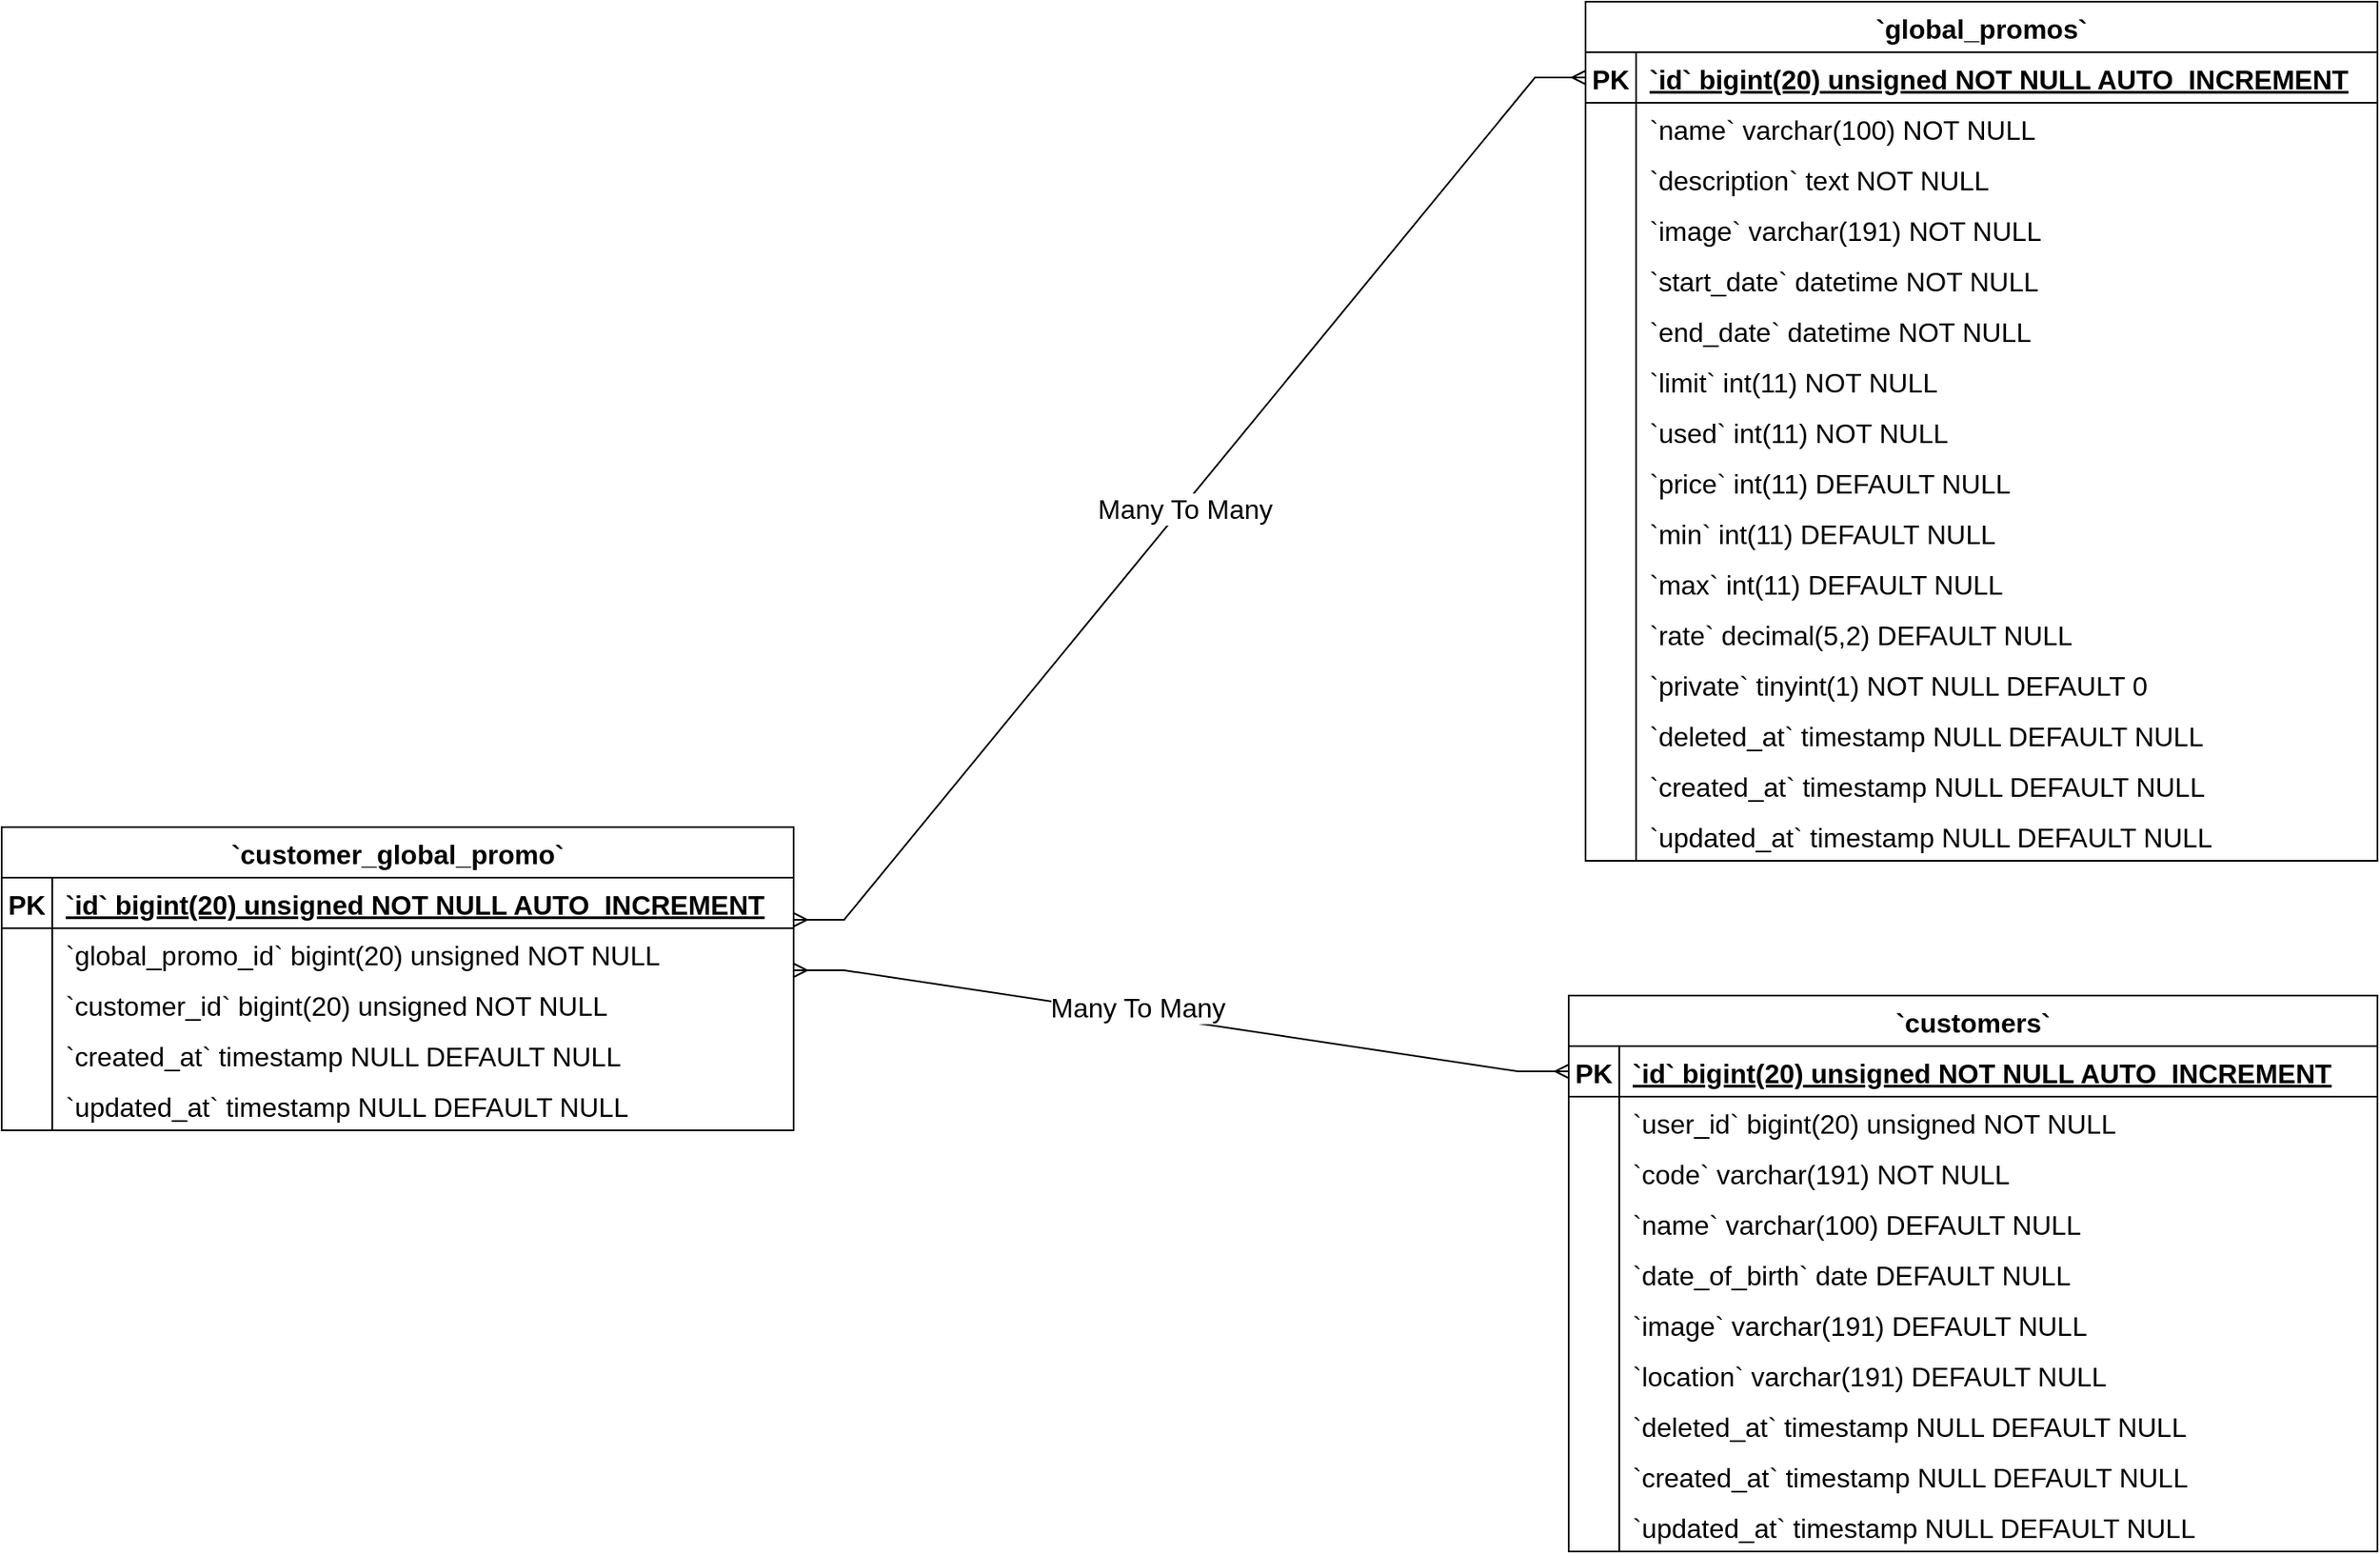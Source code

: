 <mxfile version="24.2.8" type="github">
  <diagram name="Page-1" id="vgvbuqR0HXpFJNE2y8I2">
    <mxGraphModel dx="2438" dy="1924" grid="1" gridSize="10" guides="1" tooltips="1" connect="1" arrows="1" fold="1" page="1" pageScale="1" pageWidth="850" pageHeight="1100" math="0" shadow="0">
      <root>
        <mxCell id="0" />
        <mxCell id="1" parent="0" />
        <mxCell id="kryCxpMamjIrY3Zk3ilS-1" value="`global_promos`" style="shape=table;startSize=30;container=1;collapsible=1;childLayout=tableLayout;fixedRows=1;rowLines=0;fontStyle=1;align=center;resizeLast=1;fontSize=16;" parent="1" vertex="1">
          <mxGeometry x="620" y="-10" width="470" height="510" as="geometry" />
        </mxCell>
        <mxCell id="kryCxpMamjIrY3Zk3ilS-2" value="" style="shape=tableRow;horizontal=0;startSize=0;swimlaneHead=0;swimlaneBody=0;fillColor=none;collapsible=0;dropTarget=0;points=[[0,0.5],[1,0.5]];portConstraint=eastwest;strokeColor=inherit;top=0;left=0;right=0;bottom=1;fontSize=16;" parent="kryCxpMamjIrY3Zk3ilS-1" vertex="1">
          <mxGeometry y="30" width="470" height="30" as="geometry" />
        </mxCell>
        <mxCell id="kryCxpMamjIrY3Zk3ilS-3" value="PK" style="shape=partialRectangle;overflow=hidden;connectable=0;fillColor=none;strokeColor=inherit;top=0;left=0;bottom=0;right=0;fontStyle=1;fontSize=16;" parent="kryCxpMamjIrY3Zk3ilS-2" vertex="1">
          <mxGeometry width="30" height="30" as="geometry">
            <mxRectangle width="30" height="30" as="alternateBounds" />
          </mxGeometry>
        </mxCell>
        <mxCell id="kryCxpMamjIrY3Zk3ilS-4" value="`id` bigint(20) unsigned NOT NULL AUTO_INCREMENT" style="shape=partialRectangle;overflow=hidden;connectable=0;fillColor=none;align=left;strokeColor=inherit;top=0;left=0;bottom=0;right=0;spacingLeft=6;fontStyle=5;fontSize=16;" parent="kryCxpMamjIrY3Zk3ilS-2" vertex="1">
          <mxGeometry x="30" width="440" height="30" as="geometry">
            <mxRectangle width="440" height="30" as="alternateBounds" />
          </mxGeometry>
        </mxCell>
        <mxCell id="kryCxpMamjIrY3Zk3ilS-5" value="" style="shape=tableRow;horizontal=0;startSize=0;swimlaneHead=0;swimlaneBody=0;fillColor=none;collapsible=0;dropTarget=0;points=[[0,0.5],[1,0.5]];portConstraint=eastwest;strokeColor=inherit;top=0;left=0;right=0;bottom=0;fontSize=16;" parent="kryCxpMamjIrY3Zk3ilS-1" vertex="1">
          <mxGeometry y="60" width="470" height="30" as="geometry" />
        </mxCell>
        <mxCell id="kryCxpMamjIrY3Zk3ilS-6" value="" style="shape=partialRectangle;overflow=hidden;connectable=0;fillColor=none;strokeColor=inherit;top=0;left=0;bottom=0;right=0;fontSize=16;" parent="kryCxpMamjIrY3Zk3ilS-5" vertex="1">
          <mxGeometry width="30" height="30" as="geometry">
            <mxRectangle width="30" height="30" as="alternateBounds" />
          </mxGeometry>
        </mxCell>
        <mxCell id="kryCxpMamjIrY3Zk3ilS-7" value="`name` varchar(100) NOT NULL" style="shape=partialRectangle;overflow=hidden;connectable=0;fillColor=none;align=left;strokeColor=inherit;top=0;left=0;bottom=0;right=0;spacingLeft=6;fontSize=16;" parent="kryCxpMamjIrY3Zk3ilS-5" vertex="1">
          <mxGeometry x="30" width="440" height="30" as="geometry">
            <mxRectangle width="440" height="30" as="alternateBounds" />
          </mxGeometry>
        </mxCell>
        <mxCell id="kryCxpMamjIrY3Zk3ilS-8" value="" style="shape=tableRow;horizontal=0;startSize=0;swimlaneHead=0;swimlaneBody=0;fillColor=none;collapsible=0;dropTarget=0;points=[[0,0.5],[1,0.5]];portConstraint=eastwest;strokeColor=inherit;top=0;left=0;right=0;bottom=0;fontSize=16;" parent="kryCxpMamjIrY3Zk3ilS-1" vertex="1">
          <mxGeometry y="90" width="470" height="30" as="geometry" />
        </mxCell>
        <mxCell id="kryCxpMamjIrY3Zk3ilS-9" value="" style="shape=partialRectangle;overflow=hidden;connectable=0;fillColor=none;strokeColor=inherit;top=0;left=0;bottom=0;right=0;fontSize=16;" parent="kryCxpMamjIrY3Zk3ilS-8" vertex="1">
          <mxGeometry width="30" height="30" as="geometry">
            <mxRectangle width="30" height="30" as="alternateBounds" />
          </mxGeometry>
        </mxCell>
        <mxCell id="kryCxpMamjIrY3Zk3ilS-10" value="`description` text NOT NULL" style="shape=partialRectangle;overflow=hidden;connectable=0;fillColor=none;align=left;strokeColor=inherit;top=0;left=0;bottom=0;right=0;spacingLeft=6;fontSize=16;" parent="kryCxpMamjIrY3Zk3ilS-8" vertex="1">
          <mxGeometry x="30" width="440" height="30" as="geometry">
            <mxRectangle width="440" height="30" as="alternateBounds" />
          </mxGeometry>
        </mxCell>
        <mxCell id="kryCxpMamjIrY3Zk3ilS-11" value="" style="shape=tableRow;horizontal=0;startSize=0;swimlaneHead=0;swimlaneBody=0;fillColor=none;collapsible=0;dropTarget=0;points=[[0,0.5],[1,0.5]];portConstraint=eastwest;strokeColor=inherit;top=0;left=0;right=0;bottom=0;fontSize=16;" parent="kryCxpMamjIrY3Zk3ilS-1" vertex="1">
          <mxGeometry y="120" width="470" height="30" as="geometry" />
        </mxCell>
        <mxCell id="kryCxpMamjIrY3Zk3ilS-12" value="" style="shape=partialRectangle;overflow=hidden;connectable=0;fillColor=none;strokeColor=inherit;top=0;left=0;bottom=0;right=0;fontSize=16;" parent="kryCxpMamjIrY3Zk3ilS-11" vertex="1">
          <mxGeometry width="30" height="30" as="geometry">
            <mxRectangle width="30" height="30" as="alternateBounds" />
          </mxGeometry>
        </mxCell>
        <mxCell id="kryCxpMamjIrY3Zk3ilS-13" value="`image` varchar(191) NOT NULL" style="shape=partialRectangle;overflow=hidden;connectable=0;fillColor=none;align=left;strokeColor=inherit;top=0;left=0;bottom=0;right=0;spacingLeft=6;fontSize=16;" parent="kryCxpMamjIrY3Zk3ilS-11" vertex="1">
          <mxGeometry x="30" width="440" height="30" as="geometry">
            <mxRectangle width="440" height="30" as="alternateBounds" />
          </mxGeometry>
        </mxCell>
        <mxCell id="kryCxpMamjIrY3Zk3ilS-14" value="" style="shape=tableRow;horizontal=0;startSize=0;swimlaneHead=0;swimlaneBody=0;fillColor=none;collapsible=0;dropTarget=0;points=[[0,0.5],[1,0.5]];portConstraint=eastwest;strokeColor=inherit;top=0;left=0;right=0;bottom=0;fontSize=16;" parent="kryCxpMamjIrY3Zk3ilS-1" vertex="1">
          <mxGeometry y="150" width="470" height="30" as="geometry" />
        </mxCell>
        <mxCell id="kryCxpMamjIrY3Zk3ilS-15" value="" style="shape=partialRectangle;overflow=hidden;connectable=0;fillColor=none;strokeColor=inherit;top=0;left=0;bottom=0;right=0;fontSize=16;" parent="kryCxpMamjIrY3Zk3ilS-14" vertex="1">
          <mxGeometry width="30" height="30" as="geometry">
            <mxRectangle width="30" height="30" as="alternateBounds" />
          </mxGeometry>
        </mxCell>
        <mxCell id="kryCxpMamjIrY3Zk3ilS-16" value="`start_date` datetime NOT NULL" style="shape=partialRectangle;overflow=hidden;connectable=0;fillColor=none;align=left;strokeColor=inherit;top=0;left=0;bottom=0;right=0;spacingLeft=6;fontSize=16;" parent="kryCxpMamjIrY3Zk3ilS-14" vertex="1">
          <mxGeometry x="30" width="440" height="30" as="geometry">
            <mxRectangle width="440" height="30" as="alternateBounds" />
          </mxGeometry>
        </mxCell>
        <mxCell id="kryCxpMamjIrY3Zk3ilS-17" value="" style="shape=tableRow;horizontal=0;startSize=0;swimlaneHead=0;swimlaneBody=0;fillColor=none;collapsible=0;dropTarget=0;points=[[0,0.5],[1,0.5]];portConstraint=eastwest;strokeColor=inherit;top=0;left=0;right=0;bottom=0;fontSize=16;" parent="kryCxpMamjIrY3Zk3ilS-1" vertex="1">
          <mxGeometry y="180" width="470" height="30" as="geometry" />
        </mxCell>
        <mxCell id="kryCxpMamjIrY3Zk3ilS-18" value="" style="shape=partialRectangle;overflow=hidden;connectable=0;fillColor=none;strokeColor=inherit;top=0;left=0;bottom=0;right=0;fontSize=16;" parent="kryCxpMamjIrY3Zk3ilS-17" vertex="1">
          <mxGeometry width="30" height="30" as="geometry">
            <mxRectangle width="30" height="30" as="alternateBounds" />
          </mxGeometry>
        </mxCell>
        <mxCell id="kryCxpMamjIrY3Zk3ilS-19" value="`end_date` datetime NOT NULL" style="shape=partialRectangle;overflow=hidden;connectable=0;fillColor=none;align=left;strokeColor=inherit;top=0;left=0;bottom=0;right=0;spacingLeft=6;fontSize=16;" parent="kryCxpMamjIrY3Zk3ilS-17" vertex="1">
          <mxGeometry x="30" width="440" height="30" as="geometry">
            <mxRectangle width="440" height="30" as="alternateBounds" />
          </mxGeometry>
        </mxCell>
        <mxCell id="kryCxpMamjIrY3Zk3ilS-20" value="" style="shape=tableRow;horizontal=0;startSize=0;swimlaneHead=0;swimlaneBody=0;fillColor=none;collapsible=0;dropTarget=0;points=[[0,0.5],[1,0.5]];portConstraint=eastwest;strokeColor=inherit;top=0;left=0;right=0;bottom=0;fontSize=16;" parent="kryCxpMamjIrY3Zk3ilS-1" vertex="1">
          <mxGeometry y="210" width="470" height="30" as="geometry" />
        </mxCell>
        <mxCell id="kryCxpMamjIrY3Zk3ilS-21" value="" style="shape=partialRectangle;overflow=hidden;connectable=0;fillColor=none;strokeColor=inherit;top=0;left=0;bottom=0;right=0;fontSize=16;" parent="kryCxpMamjIrY3Zk3ilS-20" vertex="1">
          <mxGeometry width="30" height="30" as="geometry">
            <mxRectangle width="30" height="30" as="alternateBounds" />
          </mxGeometry>
        </mxCell>
        <mxCell id="kryCxpMamjIrY3Zk3ilS-22" value="`limit` int(11) NOT NULL" style="shape=partialRectangle;overflow=hidden;connectable=0;fillColor=none;align=left;strokeColor=inherit;top=0;left=0;bottom=0;right=0;spacingLeft=6;fontSize=16;" parent="kryCxpMamjIrY3Zk3ilS-20" vertex="1">
          <mxGeometry x="30" width="440" height="30" as="geometry">
            <mxRectangle width="440" height="30" as="alternateBounds" />
          </mxGeometry>
        </mxCell>
        <mxCell id="kryCxpMamjIrY3Zk3ilS-23" value="" style="shape=tableRow;horizontal=0;startSize=0;swimlaneHead=0;swimlaneBody=0;fillColor=none;collapsible=0;dropTarget=0;points=[[0,0.5],[1,0.5]];portConstraint=eastwest;strokeColor=inherit;top=0;left=0;right=0;bottom=0;fontSize=16;" parent="kryCxpMamjIrY3Zk3ilS-1" vertex="1">
          <mxGeometry y="240" width="470" height="30" as="geometry" />
        </mxCell>
        <mxCell id="kryCxpMamjIrY3Zk3ilS-24" value="" style="shape=partialRectangle;overflow=hidden;connectable=0;fillColor=none;strokeColor=inherit;top=0;left=0;bottom=0;right=0;fontSize=16;" parent="kryCxpMamjIrY3Zk3ilS-23" vertex="1">
          <mxGeometry width="30" height="30" as="geometry">
            <mxRectangle width="30" height="30" as="alternateBounds" />
          </mxGeometry>
        </mxCell>
        <mxCell id="kryCxpMamjIrY3Zk3ilS-25" value="`used` int(11) NOT NULL" style="shape=partialRectangle;overflow=hidden;connectable=0;fillColor=none;align=left;strokeColor=inherit;top=0;left=0;bottom=0;right=0;spacingLeft=6;fontSize=16;" parent="kryCxpMamjIrY3Zk3ilS-23" vertex="1">
          <mxGeometry x="30" width="440" height="30" as="geometry">
            <mxRectangle width="440" height="30" as="alternateBounds" />
          </mxGeometry>
        </mxCell>
        <mxCell id="kryCxpMamjIrY3Zk3ilS-26" value="" style="shape=tableRow;horizontal=0;startSize=0;swimlaneHead=0;swimlaneBody=0;fillColor=none;collapsible=0;dropTarget=0;points=[[0,0.5],[1,0.5]];portConstraint=eastwest;strokeColor=inherit;top=0;left=0;right=0;bottom=0;fontSize=16;" parent="kryCxpMamjIrY3Zk3ilS-1" vertex="1">
          <mxGeometry y="270" width="470" height="30" as="geometry" />
        </mxCell>
        <mxCell id="kryCxpMamjIrY3Zk3ilS-27" value="" style="shape=partialRectangle;overflow=hidden;connectable=0;fillColor=none;strokeColor=inherit;top=0;left=0;bottom=0;right=0;fontSize=16;" parent="kryCxpMamjIrY3Zk3ilS-26" vertex="1">
          <mxGeometry width="30" height="30" as="geometry">
            <mxRectangle width="30" height="30" as="alternateBounds" />
          </mxGeometry>
        </mxCell>
        <mxCell id="kryCxpMamjIrY3Zk3ilS-28" value="`price` int(11) DEFAULT NULL" style="shape=partialRectangle;overflow=hidden;connectable=0;fillColor=none;align=left;strokeColor=inherit;top=0;left=0;bottom=0;right=0;spacingLeft=6;fontSize=16;" parent="kryCxpMamjIrY3Zk3ilS-26" vertex="1">
          <mxGeometry x="30" width="440" height="30" as="geometry">
            <mxRectangle width="440" height="30" as="alternateBounds" />
          </mxGeometry>
        </mxCell>
        <mxCell id="kryCxpMamjIrY3Zk3ilS-29" value="" style="shape=tableRow;horizontal=0;startSize=0;swimlaneHead=0;swimlaneBody=0;fillColor=none;collapsible=0;dropTarget=0;points=[[0,0.5],[1,0.5]];portConstraint=eastwest;strokeColor=inherit;top=0;left=0;right=0;bottom=0;fontSize=16;" parent="kryCxpMamjIrY3Zk3ilS-1" vertex="1">
          <mxGeometry y="300" width="470" height="30" as="geometry" />
        </mxCell>
        <mxCell id="kryCxpMamjIrY3Zk3ilS-30" value="" style="shape=partialRectangle;overflow=hidden;connectable=0;fillColor=none;strokeColor=inherit;top=0;left=0;bottom=0;right=0;fontSize=16;" parent="kryCxpMamjIrY3Zk3ilS-29" vertex="1">
          <mxGeometry width="30" height="30" as="geometry">
            <mxRectangle width="30" height="30" as="alternateBounds" />
          </mxGeometry>
        </mxCell>
        <mxCell id="kryCxpMamjIrY3Zk3ilS-31" value="`min` int(11) DEFAULT NULL" style="shape=partialRectangle;overflow=hidden;connectable=0;fillColor=none;align=left;strokeColor=inherit;top=0;left=0;bottom=0;right=0;spacingLeft=6;fontSize=16;" parent="kryCxpMamjIrY3Zk3ilS-29" vertex="1">
          <mxGeometry x="30" width="440" height="30" as="geometry">
            <mxRectangle width="440" height="30" as="alternateBounds" />
          </mxGeometry>
        </mxCell>
        <mxCell id="kryCxpMamjIrY3Zk3ilS-32" value="" style="shape=tableRow;horizontal=0;startSize=0;swimlaneHead=0;swimlaneBody=0;fillColor=none;collapsible=0;dropTarget=0;points=[[0,0.5],[1,0.5]];portConstraint=eastwest;strokeColor=inherit;top=0;left=0;right=0;bottom=0;fontSize=16;" parent="kryCxpMamjIrY3Zk3ilS-1" vertex="1">
          <mxGeometry y="330" width="470" height="30" as="geometry" />
        </mxCell>
        <mxCell id="kryCxpMamjIrY3Zk3ilS-33" value="" style="shape=partialRectangle;overflow=hidden;connectable=0;fillColor=none;strokeColor=inherit;top=0;left=0;bottom=0;right=0;fontSize=16;" parent="kryCxpMamjIrY3Zk3ilS-32" vertex="1">
          <mxGeometry width="30" height="30" as="geometry">
            <mxRectangle width="30" height="30" as="alternateBounds" />
          </mxGeometry>
        </mxCell>
        <mxCell id="kryCxpMamjIrY3Zk3ilS-34" value="`max` int(11) DEFAULT NULL" style="shape=partialRectangle;overflow=hidden;connectable=0;fillColor=none;align=left;strokeColor=inherit;top=0;left=0;bottom=0;right=0;spacingLeft=6;fontSize=16;" parent="kryCxpMamjIrY3Zk3ilS-32" vertex="1">
          <mxGeometry x="30" width="440" height="30" as="geometry">
            <mxRectangle width="440" height="30" as="alternateBounds" />
          </mxGeometry>
        </mxCell>
        <mxCell id="kryCxpMamjIrY3Zk3ilS-35" value="" style="shape=tableRow;horizontal=0;startSize=0;swimlaneHead=0;swimlaneBody=0;fillColor=none;collapsible=0;dropTarget=0;points=[[0,0.5],[1,0.5]];portConstraint=eastwest;strokeColor=inherit;top=0;left=0;right=0;bottom=0;fontSize=16;" parent="kryCxpMamjIrY3Zk3ilS-1" vertex="1">
          <mxGeometry y="360" width="470" height="30" as="geometry" />
        </mxCell>
        <mxCell id="kryCxpMamjIrY3Zk3ilS-36" value="" style="shape=partialRectangle;overflow=hidden;connectable=0;fillColor=none;strokeColor=inherit;top=0;left=0;bottom=0;right=0;fontSize=16;" parent="kryCxpMamjIrY3Zk3ilS-35" vertex="1">
          <mxGeometry width="30" height="30" as="geometry">
            <mxRectangle width="30" height="30" as="alternateBounds" />
          </mxGeometry>
        </mxCell>
        <mxCell id="kryCxpMamjIrY3Zk3ilS-37" value="`rate` decimal(5,2) DEFAULT NULL" style="shape=partialRectangle;overflow=hidden;connectable=0;fillColor=none;align=left;strokeColor=inherit;top=0;left=0;bottom=0;right=0;spacingLeft=6;fontSize=16;" parent="kryCxpMamjIrY3Zk3ilS-35" vertex="1">
          <mxGeometry x="30" width="440" height="30" as="geometry">
            <mxRectangle width="440" height="30" as="alternateBounds" />
          </mxGeometry>
        </mxCell>
        <mxCell id="kryCxpMamjIrY3Zk3ilS-38" value="" style="shape=tableRow;horizontal=0;startSize=0;swimlaneHead=0;swimlaneBody=0;fillColor=none;collapsible=0;dropTarget=0;points=[[0,0.5],[1,0.5]];portConstraint=eastwest;strokeColor=inherit;top=0;left=0;right=0;bottom=0;fontSize=16;" parent="kryCxpMamjIrY3Zk3ilS-1" vertex="1">
          <mxGeometry y="390" width="470" height="30" as="geometry" />
        </mxCell>
        <mxCell id="kryCxpMamjIrY3Zk3ilS-39" value="" style="shape=partialRectangle;overflow=hidden;connectable=0;fillColor=none;strokeColor=inherit;top=0;left=0;bottom=0;right=0;fontSize=16;" parent="kryCxpMamjIrY3Zk3ilS-38" vertex="1">
          <mxGeometry width="30" height="30" as="geometry">
            <mxRectangle width="30" height="30" as="alternateBounds" />
          </mxGeometry>
        </mxCell>
        <mxCell id="kryCxpMamjIrY3Zk3ilS-40" value="`private` tinyint(1) NOT NULL DEFAULT 0" style="shape=partialRectangle;overflow=hidden;connectable=0;fillColor=none;align=left;strokeColor=inherit;top=0;left=0;bottom=0;right=0;spacingLeft=6;fontSize=16;" parent="kryCxpMamjIrY3Zk3ilS-38" vertex="1">
          <mxGeometry x="30" width="440" height="30" as="geometry">
            <mxRectangle width="440" height="30" as="alternateBounds" />
          </mxGeometry>
        </mxCell>
        <mxCell id="kryCxpMamjIrY3Zk3ilS-41" value="" style="shape=tableRow;horizontal=0;startSize=0;swimlaneHead=0;swimlaneBody=0;fillColor=none;collapsible=0;dropTarget=0;points=[[0,0.5],[1,0.5]];portConstraint=eastwest;strokeColor=inherit;top=0;left=0;right=0;bottom=0;fontSize=16;" parent="kryCxpMamjIrY3Zk3ilS-1" vertex="1">
          <mxGeometry y="420" width="470" height="30" as="geometry" />
        </mxCell>
        <mxCell id="kryCxpMamjIrY3Zk3ilS-42" value="" style="shape=partialRectangle;overflow=hidden;connectable=0;fillColor=none;strokeColor=inherit;top=0;left=0;bottom=0;right=0;fontSize=16;" parent="kryCxpMamjIrY3Zk3ilS-41" vertex="1">
          <mxGeometry width="30" height="30" as="geometry">
            <mxRectangle width="30" height="30" as="alternateBounds" />
          </mxGeometry>
        </mxCell>
        <mxCell id="kryCxpMamjIrY3Zk3ilS-43" value="`deleted_at` timestamp NULL DEFAULT NULL" style="shape=partialRectangle;overflow=hidden;connectable=0;fillColor=none;align=left;strokeColor=inherit;top=0;left=0;bottom=0;right=0;spacingLeft=6;fontSize=16;" parent="kryCxpMamjIrY3Zk3ilS-41" vertex="1">
          <mxGeometry x="30" width="440" height="30" as="geometry">
            <mxRectangle width="440" height="30" as="alternateBounds" />
          </mxGeometry>
        </mxCell>
        <mxCell id="kryCxpMamjIrY3Zk3ilS-44" value="" style="shape=tableRow;horizontal=0;startSize=0;swimlaneHead=0;swimlaneBody=0;fillColor=none;collapsible=0;dropTarget=0;points=[[0,0.5],[1,0.5]];portConstraint=eastwest;strokeColor=inherit;top=0;left=0;right=0;bottom=0;fontSize=16;" parent="kryCxpMamjIrY3Zk3ilS-1" vertex="1">
          <mxGeometry y="450" width="470" height="30" as="geometry" />
        </mxCell>
        <mxCell id="kryCxpMamjIrY3Zk3ilS-45" value="" style="shape=partialRectangle;overflow=hidden;connectable=0;fillColor=none;strokeColor=inherit;top=0;left=0;bottom=0;right=0;fontSize=16;" parent="kryCxpMamjIrY3Zk3ilS-44" vertex="1">
          <mxGeometry width="30" height="30" as="geometry">
            <mxRectangle width="30" height="30" as="alternateBounds" />
          </mxGeometry>
        </mxCell>
        <mxCell id="kryCxpMamjIrY3Zk3ilS-46" value="`created_at` timestamp NULL DEFAULT NULL" style="shape=partialRectangle;overflow=hidden;connectable=0;fillColor=none;align=left;strokeColor=inherit;top=0;left=0;bottom=0;right=0;spacingLeft=6;fontSize=16;" parent="kryCxpMamjIrY3Zk3ilS-44" vertex="1">
          <mxGeometry x="30" width="440" height="30" as="geometry">
            <mxRectangle width="440" height="30" as="alternateBounds" />
          </mxGeometry>
        </mxCell>
        <mxCell id="kryCxpMamjIrY3Zk3ilS-47" value="" style="shape=tableRow;horizontal=0;startSize=0;swimlaneHead=0;swimlaneBody=0;fillColor=none;collapsible=0;dropTarget=0;points=[[0,0.5],[1,0.5]];portConstraint=eastwest;strokeColor=inherit;top=0;left=0;right=0;bottom=0;fontSize=16;" parent="kryCxpMamjIrY3Zk3ilS-1" vertex="1">
          <mxGeometry y="480" width="470" height="30" as="geometry" />
        </mxCell>
        <mxCell id="kryCxpMamjIrY3Zk3ilS-48" value="" style="shape=partialRectangle;overflow=hidden;connectable=0;fillColor=none;strokeColor=inherit;top=0;left=0;bottom=0;right=0;fontSize=16;" parent="kryCxpMamjIrY3Zk3ilS-47" vertex="1">
          <mxGeometry width="30" height="30" as="geometry">
            <mxRectangle width="30" height="30" as="alternateBounds" />
          </mxGeometry>
        </mxCell>
        <mxCell id="kryCxpMamjIrY3Zk3ilS-49" value="`updated_at` timestamp NULL DEFAULT NULL" style="shape=partialRectangle;overflow=hidden;connectable=0;fillColor=none;align=left;strokeColor=inherit;top=0;left=0;bottom=0;right=0;spacingLeft=6;fontSize=16;" parent="kryCxpMamjIrY3Zk3ilS-47" vertex="1">
          <mxGeometry x="30" width="440" height="30" as="geometry">
            <mxRectangle width="440" height="30" as="alternateBounds" />
          </mxGeometry>
        </mxCell>
        <mxCell id="kryCxpMamjIrY3Zk3ilS-50" value="`customer_global_promo`" style="shape=table;startSize=30;container=1;collapsible=1;childLayout=tableLayout;fixedRows=1;rowLines=0;fontStyle=1;align=center;resizeLast=1;fontSize=16;" parent="1" vertex="1">
          <mxGeometry x="-320" y="480" width="470" height="180" as="geometry" />
        </mxCell>
        <mxCell id="kryCxpMamjIrY3Zk3ilS-51" value="" style="shape=tableRow;horizontal=0;startSize=0;swimlaneHead=0;swimlaneBody=0;fillColor=none;collapsible=0;dropTarget=0;points=[[0,0.5],[1,0.5]];portConstraint=eastwest;strokeColor=inherit;top=0;left=0;right=0;bottom=1;fontSize=16;" parent="kryCxpMamjIrY3Zk3ilS-50" vertex="1">
          <mxGeometry y="30" width="470" height="30" as="geometry" />
        </mxCell>
        <mxCell id="kryCxpMamjIrY3Zk3ilS-52" value="PK" style="shape=partialRectangle;overflow=hidden;connectable=0;fillColor=none;strokeColor=inherit;top=0;left=0;bottom=0;right=0;fontStyle=1;fontSize=16;" parent="kryCxpMamjIrY3Zk3ilS-51" vertex="1">
          <mxGeometry width="30" height="30" as="geometry">
            <mxRectangle width="30" height="30" as="alternateBounds" />
          </mxGeometry>
        </mxCell>
        <mxCell id="kryCxpMamjIrY3Zk3ilS-53" value="`id` bigint(20) unsigned NOT NULL AUTO_INCREMENT" style="shape=partialRectangle;overflow=hidden;connectable=0;fillColor=none;align=left;strokeColor=inherit;top=0;left=0;bottom=0;right=0;spacingLeft=6;fontStyle=5;fontSize=16;" parent="kryCxpMamjIrY3Zk3ilS-51" vertex="1">
          <mxGeometry x="30" width="440" height="30" as="geometry">
            <mxRectangle width="440" height="30" as="alternateBounds" />
          </mxGeometry>
        </mxCell>
        <mxCell id="kryCxpMamjIrY3Zk3ilS-54" value="" style="shape=tableRow;horizontal=0;startSize=0;swimlaneHead=0;swimlaneBody=0;fillColor=none;collapsible=0;dropTarget=0;points=[[0,0.5],[1,0.5]];portConstraint=eastwest;strokeColor=inherit;top=0;left=0;right=0;bottom=0;fontSize=16;" parent="kryCxpMamjIrY3Zk3ilS-50" vertex="1">
          <mxGeometry y="60" width="470" height="30" as="geometry" />
        </mxCell>
        <mxCell id="kryCxpMamjIrY3Zk3ilS-55" value="" style="shape=partialRectangle;overflow=hidden;connectable=0;fillColor=none;strokeColor=inherit;top=0;left=0;bottom=0;right=0;fontSize=16;" parent="kryCxpMamjIrY3Zk3ilS-54" vertex="1">
          <mxGeometry width="30" height="30" as="geometry">
            <mxRectangle width="30" height="30" as="alternateBounds" />
          </mxGeometry>
        </mxCell>
        <mxCell id="kryCxpMamjIrY3Zk3ilS-56" value="`global_promo_id` bigint(20) unsigned NOT NULL" style="shape=partialRectangle;overflow=hidden;connectable=0;fillColor=none;align=left;strokeColor=inherit;top=0;left=0;bottom=0;right=0;spacingLeft=6;fontSize=16;" parent="kryCxpMamjIrY3Zk3ilS-54" vertex="1">
          <mxGeometry x="30" width="440" height="30" as="geometry">
            <mxRectangle width="440" height="30" as="alternateBounds" />
          </mxGeometry>
        </mxCell>
        <mxCell id="kryCxpMamjIrY3Zk3ilS-57" value="" style="shape=tableRow;horizontal=0;startSize=0;swimlaneHead=0;swimlaneBody=0;fillColor=none;collapsible=0;dropTarget=0;points=[[0,0.5],[1,0.5]];portConstraint=eastwest;strokeColor=inherit;top=0;left=0;right=0;bottom=0;fontSize=16;" parent="kryCxpMamjIrY3Zk3ilS-50" vertex="1">
          <mxGeometry y="90" width="470" height="30" as="geometry" />
        </mxCell>
        <mxCell id="kryCxpMamjIrY3Zk3ilS-58" value="" style="shape=partialRectangle;overflow=hidden;connectable=0;fillColor=none;strokeColor=inherit;top=0;left=0;bottom=0;right=0;fontSize=16;" parent="kryCxpMamjIrY3Zk3ilS-57" vertex="1">
          <mxGeometry width="30" height="30" as="geometry">
            <mxRectangle width="30" height="30" as="alternateBounds" />
          </mxGeometry>
        </mxCell>
        <mxCell id="kryCxpMamjIrY3Zk3ilS-59" value="`customer_id` bigint(20) unsigned NOT NULL" style="shape=partialRectangle;overflow=hidden;connectable=0;fillColor=none;align=left;strokeColor=inherit;top=0;left=0;bottom=0;right=0;spacingLeft=6;fontSize=16;" parent="kryCxpMamjIrY3Zk3ilS-57" vertex="1">
          <mxGeometry x="30" width="440" height="30" as="geometry">
            <mxRectangle width="440" height="30" as="alternateBounds" />
          </mxGeometry>
        </mxCell>
        <mxCell id="kryCxpMamjIrY3Zk3ilS-60" value="" style="shape=tableRow;horizontal=0;startSize=0;swimlaneHead=0;swimlaneBody=0;fillColor=none;collapsible=0;dropTarget=0;points=[[0,0.5],[1,0.5]];portConstraint=eastwest;strokeColor=inherit;top=0;left=0;right=0;bottom=0;fontSize=16;" parent="kryCxpMamjIrY3Zk3ilS-50" vertex="1">
          <mxGeometry y="120" width="470" height="30" as="geometry" />
        </mxCell>
        <mxCell id="kryCxpMamjIrY3Zk3ilS-61" value="" style="shape=partialRectangle;overflow=hidden;connectable=0;fillColor=none;strokeColor=inherit;top=0;left=0;bottom=0;right=0;fontSize=16;" parent="kryCxpMamjIrY3Zk3ilS-60" vertex="1">
          <mxGeometry width="30" height="30" as="geometry">
            <mxRectangle width="30" height="30" as="alternateBounds" />
          </mxGeometry>
        </mxCell>
        <mxCell id="kryCxpMamjIrY3Zk3ilS-62" value="`created_at` timestamp NULL DEFAULT NULL" style="shape=partialRectangle;overflow=hidden;connectable=0;fillColor=none;align=left;strokeColor=inherit;top=0;left=0;bottom=0;right=0;spacingLeft=6;fontSize=16;" parent="kryCxpMamjIrY3Zk3ilS-60" vertex="1">
          <mxGeometry x="30" width="440" height="30" as="geometry">
            <mxRectangle width="440" height="30" as="alternateBounds" />
          </mxGeometry>
        </mxCell>
        <mxCell id="kryCxpMamjIrY3Zk3ilS-63" value="" style="shape=tableRow;horizontal=0;startSize=0;swimlaneHead=0;swimlaneBody=0;fillColor=none;collapsible=0;dropTarget=0;points=[[0,0.5],[1,0.5]];portConstraint=eastwest;strokeColor=inherit;top=0;left=0;right=0;bottom=0;fontSize=16;" parent="kryCxpMamjIrY3Zk3ilS-50" vertex="1">
          <mxGeometry y="150" width="470" height="30" as="geometry" />
        </mxCell>
        <mxCell id="kryCxpMamjIrY3Zk3ilS-64" value="" style="shape=partialRectangle;overflow=hidden;connectable=0;fillColor=none;strokeColor=inherit;top=0;left=0;bottom=0;right=0;fontSize=16;" parent="kryCxpMamjIrY3Zk3ilS-63" vertex="1">
          <mxGeometry width="30" height="30" as="geometry">
            <mxRectangle width="30" height="30" as="alternateBounds" />
          </mxGeometry>
        </mxCell>
        <mxCell id="kryCxpMamjIrY3Zk3ilS-65" value="`updated_at` timestamp NULL DEFAULT NULL" style="shape=partialRectangle;overflow=hidden;connectable=0;fillColor=none;align=left;strokeColor=inherit;top=0;left=0;bottom=0;right=0;spacingLeft=6;fontSize=16;" parent="kryCxpMamjIrY3Zk3ilS-63" vertex="1">
          <mxGeometry x="30" width="440" height="30" as="geometry">
            <mxRectangle width="440" height="30" as="alternateBounds" />
          </mxGeometry>
        </mxCell>
        <mxCell id="kryCxpMamjIrY3Zk3ilS-78" value="`customers`" style="shape=table;startSize=30;container=1;collapsible=1;childLayout=tableLayout;fixedRows=1;rowLines=0;fontStyle=1;align=center;resizeLast=1;fontSize=16;" parent="1" vertex="1">
          <mxGeometry x="610" y="580" width="480" height="330" as="geometry" />
        </mxCell>
        <mxCell id="kryCxpMamjIrY3Zk3ilS-79" value="" style="shape=tableRow;horizontal=0;startSize=0;swimlaneHead=0;swimlaneBody=0;fillColor=none;collapsible=0;dropTarget=0;points=[[0,0.5],[1,0.5]];portConstraint=eastwest;strokeColor=inherit;top=0;left=0;right=0;bottom=1;fontSize=16;" parent="kryCxpMamjIrY3Zk3ilS-78" vertex="1">
          <mxGeometry y="30" width="480" height="30" as="geometry" />
        </mxCell>
        <mxCell id="kryCxpMamjIrY3Zk3ilS-80" value="PK" style="shape=partialRectangle;overflow=hidden;connectable=0;fillColor=none;strokeColor=inherit;top=0;left=0;bottom=0;right=0;fontStyle=1;fontSize=16;" parent="kryCxpMamjIrY3Zk3ilS-79" vertex="1">
          <mxGeometry width="30" height="30" as="geometry">
            <mxRectangle width="30" height="30" as="alternateBounds" />
          </mxGeometry>
        </mxCell>
        <mxCell id="kryCxpMamjIrY3Zk3ilS-81" value="`id` bigint(20) unsigned NOT NULL AUTO_INCREMENT" style="shape=partialRectangle;overflow=hidden;connectable=0;fillColor=none;align=left;strokeColor=inherit;top=0;left=0;bottom=0;right=0;spacingLeft=6;fontStyle=5;fontSize=16;" parent="kryCxpMamjIrY3Zk3ilS-79" vertex="1">
          <mxGeometry x="30" width="450" height="30" as="geometry">
            <mxRectangle width="450" height="30" as="alternateBounds" />
          </mxGeometry>
        </mxCell>
        <mxCell id="kryCxpMamjIrY3Zk3ilS-82" value="" style="shape=tableRow;horizontal=0;startSize=0;swimlaneHead=0;swimlaneBody=0;fillColor=none;collapsible=0;dropTarget=0;points=[[0,0.5],[1,0.5]];portConstraint=eastwest;strokeColor=inherit;top=0;left=0;right=0;bottom=0;fontSize=16;" parent="kryCxpMamjIrY3Zk3ilS-78" vertex="1">
          <mxGeometry y="60" width="480" height="30" as="geometry" />
        </mxCell>
        <mxCell id="kryCxpMamjIrY3Zk3ilS-83" value="" style="shape=partialRectangle;overflow=hidden;connectable=0;fillColor=none;strokeColor=inherit;top=0;left=0;bottom=0;right=0;fontSize=16;" parent="kryCxpMamjIrY3Zk3ilS-82" vertex="1">
          <mxGeometry width="30" height="30" as="geometry">
            <mxRectangle width="30" height="30" as="alternateBounds" />
          </mxGeometry>
        </mxCell>
        <mxCell id="kryCxpMamjIrY3Zk3ilS-84" value="`user_id` bigint(20) unsigned NOT NULL" style="shape=partialRectangle;overflow=hidden;connectable=0;fillColor=none;align=left;strokeColor=inherit;top=0;left=0;bottom=0;right=0;spacingLeft=6;fontSize=16;" parent="kryCxpMamjIrY3Zk3ilS-82" vertex="1">
          <mxGeometry x="30" width="450" height="30" as="geometry">
            <mxRectangle width="450" height="30" as="alternateBounds" />
          </mxGeometry>
        </mxCell>
        <mxCell id="kryCxpMamjIrY3Zk3ilS-85" value="" style="shape=tableRow;horizontal=0;startSize=0;swimlaneHead=0;swimlaneBody=0;fillColor=none;collapsible=0;dropTarget=0;points=[[0,0.5],[1,0.5]];portConstraint=eastwest;strokeColor=inherit;top=0;left=0;right=0;bottom=0;fontSize=16;" parent="kryCxpMamjIrY3Zk3ilS-78" vertex="1">
          <mxGeometry y="90" width="480" height="30" as="geometry" />
        </mxCell>
        <mxCell id="kryCxpMamjIrY3Zk3ilS-86" value="" style="shape=partialRectangle;overflow=hidden;connectable=0;fillColor=none;strokeColor=inherit;top=0;left=0;bottom=0;right=0;fontSize=16;" parent="kryCxpMamjIrY3Zk3ilS-85" vertex="1">
          <mxGeometry width="30" height="30" as="geometry">
            <mxRectangle width="30" height="30" as="alternateBounds" />
          </mxGeometry>
        </mxCell>
        <mxCell id="kryCxpMamjIrY3Zk3ilS-87" value="`code` varchar(191) NOT NULL" style="shape=partialRectangle;overflow=hidden;connectable=0;fillColor=none;align=left;strokeColor=inherit;top=0;left=0;bottom=0;right=0;spacingLeft=6;fontSize=16;" parent="kryCxpMamjIrY3Zk3ilS-85" vertex="1">
          <mxGeometry x="30" width="450" height="30" as="geometry">
            <mxRectangle width="450" height="30" as="alternateBounds" />
          </mxGeometry>
        </mxCell>
        <mxCell id="kryCxpMamjIrY3Zk3ilS-88" value="" style="shape=tableRow;horizontal=0;startSize=0;swimlaneHead=0;swimlaneBody=0;fillColor=none;collapsible=0;dropTarget=0;points=[[0,0.5],[1,0.5]];portConstraint=eastwest;strokeColor=inherit;top=0;left=0;right=0;bottom=0;fontSize=16;" parent="kryCxpMamjIrY3Zk3ilS-78" vertex="1">
          <mxGeometry y="120" width="480" height="30" as="geometry" />
        </mxCell>
        <mxCell id="kryCxpMamjIrY3Zk3ilS-89" value="" style="shape=partialRectangle;overflow=hidden;connectable=0;fillColor=none;strokeColor=inherit;top=0;left=0;bottom=0;right=0;fontSize=16;" parent="kryCxpMamjIrY3Zk3ilS-88" vertex="1">
          <mxGeometry width="30" height="30" as="geometry">
            <mxRectangle width="30" height="30" as="alternateBounds" />
          </mxGeometry>
        </mxCell>
        <mxCell id="kryCxpMamjIrY3Zk3ilS-90" value="`name` varchar(100) DEFAULT NULL" style="shape=partialRectangle;overflow=hidden;connectable=0;fillColor=none;align=left;strokeColor=inherit;top=0;left=0;bottom=0;right=0;spacingLeft=6;fontSize=16;" parent="kryCxpMamjIrY3Zk3ilS-88" vertex="1">
          <mxGeometry x="30" width="450" height="30" as="geometry">
            <mxRectangle width="450" height="30" as="alternateBounds" />
          </mxGeometry>
        </mxCell>
        <mxCell id="kryCxpMamjIrY3Zk3ilS-91" value="" style="shape=tableRow;horizontal=0;startSize=0;swimlaneHead=0;swimlaneBody=0;fillColor=none;collapsible=0;dropTarget=0;points=[[0,0.5],[1,0.5]];portConstraint=eastwest;strokeColor=inherit;top=0;left=0;right=0;bottom=0;fontSize=16;" parent="kryCxpMamjIrY3Zk3ilS-78" vertex="1">
          <mxGeometry y="150" width="480" height="30" as="geometry" />
        </mxCell>
        <mxCell id="kryCxpMamjIrY3Zk3ilS-92" value="" style="shape=partialRectangle;overflow=hidden;connectable=0;fillColor=none;strokeColor=inherit;top=0;left=0;bottom=0;right=0;fontSize=16;" parent="kryCxpMamjIrY3Zk3ilS-91" vertex="1">
          <mxGeometry width="30" height="30" as="geometry">
            <mxRectangle width="30" height="30" as="alternateBounds" />
          </mxGeometry>
        </mxCell>
        <mxCell id="kryCxpMamjIrY3Zk3ilS-93" value="`date_of_birth` date DEFAULT NULL" style="shape=partialRectangle;overflow=hidden;connectable=0;fillColor=none;align=left;strokeColor=inherit;top=0;left=0;bottom=0;right=0;spacingLeft=6;fontSize=16;" parent="kryCxpMamjIrY3Zk3ilS-91" vertex="1">
          <mxGeometry x="30" width="450" height="30" as="geometry">
            <mxRectangle width="450" height="30" as="alternateBounds" />
          </mxGeometry>
        </mxCell>
        <mxCell id="kryCxpMamjIrY3Zk3ilS-94" value="" style="shape=tableRow;horizontal=0;startSize=0;swimlaneHead=0;swimlaneBody=0;fillColor=none;collapsible=0;dropTarget=0;points=[[0,0.5],[1,0.5]];portConstraint=eastwest;strokeColor=inherit;top=0;left=0;right=0;bottom=0;fontSize=16;" parent="kryCxpMamjIrY3Zk3ilS-78" vertex="1">
          <mxGeometry y="180" width="480" height="30" as="geometry" />
        </mxCell>
        <mxCell id="kryCxpMamjIrY3Zk3ilS-95" value="" style="shape=partialRectangle;overflow=hidden;connectable=0;fillColor=none;strokeColor=inherit;top=0;left=0;bottom=0;right=0;fontSize=16;" parent="kryCxpMamjIrY3Zk3ilS-94" vertex="1">
          <mxGeometry width="30" height="30" as="geometry">
            <mxRectangle width="30" height="30" as="alternateBounds" />
          </mxGeometry>
        </mxCell>
        <mxCell id="kryCxpMamjIrY3Zk3ilS-96" value="`image` varchar(191) DEFAULT NULL" style="shape=partialRectangle;overflow=hidden;connectable=0;fillColor=none;align=left;strokeColor=inherit;top=0;left=0;bottom=0;right=0;spacingLeft=6;fontSize=16;" parent="kryCxpMamjIrY3Zk3ilS-94" vertex="1">
          <mxGeometry x="30" width="450" height="30" as="geometry">
            <mxRectangle width="450" height="30" as="alternateBounds" />
          </mxGeometry>
        </mxCell>
        <mxCell id="kryCxpMamjIrY3Zk3ilS-97" value="" style="shape=tableRow;horizontal=0;startSize=0;swimlaneHead=0;swimlaneBody=0;fillColor=none;collapsible=0;dropTarget=0;points=[[0,0.5],[1,0.5]];portConstraint=eastwest;strokeColor=inherit;top=0;left=0;right=0;bottom=0;fontSize=16;" parent="kryCxpMamjIrY3Zk3ilS-78" vertex="1">
          <mxGeometry y="210" width="480" height="30" as="geometry" />
        </mxCell>
        <mxCell id="kryCxpMamjIrY3Zk3ilS-98" value="" style="shape=partialRectangle;overflow=hidden;connectable=0;fillColor=none;strokeColor=inherit;top=0;left=0;bottom=0;right=0;fontSize=16;" parent="kryCxpMamjIrY3Zk3ilS-97" vertex="1">
          <mxGeometry width="30" height="30" as="geometry">
            <mxRectangle width="30" height="30" as="alternateBounds" />
          </mxGeometry>
        </mxCell>
        <mxCell id="kryCxpMamjIrY3Zk3ilS-99" value="`location` varchar(191) DEFAULT NULL" style="shape=partialRectangle;overflow=hidden;connectable=0;fillColor=none;align=left;strokeColor=inherit;top=0;left=0;bottom=0;right=0;spacingLeft=6;fontSize=16;" parent="kryCxpMamjIrY3Zk3ilS-97" vertex="1">
          <mxGeometry x="30" width="450" height="30" as="geometry">
            <mxRectangle width="450" height="30" as="alternateBounds" />
          </mxGeometry>
        </mxCell>
        <mxCell id="kryCxpMamjIrY3Zk3ilS-100" value="" style="shape=tableRow;horizontal=0;startSize=0;swimlaneHead=0;swimlaneBody=0;fillColor=none;collapsible=0;dropTarget=0;points=[[0,0.5],[1,0.5]];portConstraint=eastwest;strokeColor=inherit;top=0;left=0;right=0;bottom=0;fontSize=16;" parent="kryCxpMamjIrY3Zk3ilS-78" vertex="1">
          <mxGeometry y="240" width="480" height="30" as="geometry" />
        </mxCell>
        <mxCell id="kryCxpMamjIrY3Zk3ilS-101" value="" style="shape=partialRectangle;overflow=hidden;connectable=0;fillColor=none;strokeColor=inherit;top=0;left=0;bottom=0;right=0;fontSize=16;" parent="kryCxpMamjIrY3Zk3ilS-100" vertex="1">
          <mxGeometry width="30" height="30" as="geometry">
            <mxRectangle width="30" height="30" as="alternateBounds" />
          </mxGeometry>
        </mxCell>
        <mxCell id="kryCxpMamjIrY3Zk3ilS-102" value="`deleted_at` timestamp NULL DEFAULT NULL" style="shape=partialRectangle;overflow=hidden;connectable=0;fillColor=none;align=left;strokeColor=inherit;top=0;left=0;bottom=0;right=0;spacingLeft=6;fontSize=16;" parent="kryCxpMamjIrY3Zk3ilS-100" vertex="1">
          <mxGeometry x="30" width="450" height="30" as="geometry">
            <mxRectangle width="450" height="30" as="alternateBounds" />
          </mxGeometry>
        </mxCell>
        <mxCell id="kryCxpMamjIrY3Zk3ilS-103" value="" style="shape=tableRow;horizontal=0;startSize=0;swimlaneHead=0;swimlaneBody=0;fillColor=none;collapsible=0;dropTarget=0;points=[[0,0.5],[1,0.5]];portConstraint=eastwest;strokeColor=inherit;top=0;left=0;right=0;bottom=0;fontSize=16;" parent="kryCxpMamjIrY3Zk3ilS-78" vertex="1">
          <mxGeometry y="270" width="480" height="30" as="geometry" />
        </mxCell>
        <mxCell id="kryCxpMamjIrY3Zk3ilS-104" value="" style="shape=partialRectangle;overflow=hidden;connectable=0;fillColor=none;strokeColor=inherit;top=0;left=0;bottom=0;right=0;fontSize=16;" parent="kryCxpMamjIrY3Zk3ilS-103" vertex="1">
          <mxGeometry width="30" height="30" as="geometry">
            <mxRectangle width="30" height="30" as="alternateBounds" />
          </mxGeometry>
        </mxCell>
        <mxCell id="kryCxpMamjIrY3Zk3ilS-105" value="`created_at` timestamp NULL DEFAULT NULL" style="shape=partialRectangle;overflow=hidden;connectable=0;fillColor=none;align=left;strokeColor=inherit;top=0;left=0;bottom=0;right=0;spacingLeft=6;fontSize=16;" parent="kryCxpMamjIrY3Zk3ilS-103" vertex="1">
          <mxGeometry x="30" width="450" height="30" as="geometry">
            <mxRectangle width="450" height="30" as="alternateBounds" />
          </mxGeometry>
        </mxCell>
        <mxCell id="kryCxpMamjIrY3Zk3ilS-106" value="" style="shape=tableRow;horizontal=0;startSize=0;swimlaneHead=0;swimlaneBody=0;fillColor=none;collapsible=0;dropTarget=0;points=[[0,0.5],[1,0.5]];portConstraint=eastwest;strokeColor=inherit;top=0;left=0;right=0;bottom=0;fontSize=16;" parent="kryCxpMamjIrY3Zk3ilS-78" vertex="1">
          <mxGeometry y="300" width="480" height="30" as="geometry" />
        </mxCell>
        <mxCell id="kryCxpMamjIrY3Zk3ilS-107" value="" style="shape=partialRectangle;overflow=hidden;connectable=0;fillColor=none;strokeColor=inherit;top=0;left=0;bottom=0;right=0;fontSize=16;" parent="kryCxpMamjIrY3Zk3ilS-106" vertex="1">
          <mxGeometry width="30" height="30" as="geometry">
            <mxRectangle width="30" height="30" as="alternateBounds" />
          </mxGeometry>
        </mxCell>
        <mxCell id="kryCxpMamjIrY3Zk3ilS-108" value="`updated_at` timestamp NULL DEFAULT NULL" style="shape=partialRectangle;overflow=hidden;connectable=0;fillColor=none;align=left;strokeColor=inherit;top=0;left=0;bottom=0;right=0;spacingLeft=6;fontSize=16;" parent="kryCxpMamjIrY3Zk3ilS-106" vertex="1">
          <mxGeometry x="30" width="450" height="30" as="geometry">
            <mxRectangle width="450" height="30" as="alternateBounds" />
          </mxGeometry>
        </mxCell>
        <mxCell id="kryCxpMamjIrY3Zk3ilS-121" value="" style="edgeStyle=entityRelationEdgeStyle;fontSize=16;html=1;endArrow=ERmany;startArrow=ERmany;rounded=0;exitX=1;exitY=0.5;exitDx=0;exitDy=0;" parent="1" target="kryCxpMamjIrY3Zk3ilS-79" edge="1">
          <mxGeometry width="100" height="100" relative="1" as="geometry">
            <mxPoint x="150" y="565" as="sourcePoint" />
            <mxPoint x="150" y="410" as="targetPoint" />
          </mxGeometry>
        </mxCell>
        <mxCell id="kryCxpMamjIrY3Zk3ilS-123" value="" style="edgeStyle=entityRelationEdgeStyle;fontSize=16;html=1;endArrow=ERmany;startArrow=ERmany;rounded=0;exitX=1;exitY=0.5;exitDx=0;exitDy=0;" parent="1" target="kryCxpMamjIrY3Zk3ilS-2" edge="1">
          <mxGeometry width="100" height="100" relative="1" as="geometry">
            <mxPoint x="150" y="535" as="sourcePoint" />
            <mxPoint x="620" y="635" as="targetPoint" />
          </mxGeometry>
        </mxCell>
        <mxCell id="kryCxpMamjIrY3Zk3ilS-124" value="Many To Many" style="edgeLabel;html=1;align=center;verticalAlign=middle;resizable=0;points=[];fontSize=16;" parent="kryCxpMamjIrY3Zk3ilS-123" vertex="1" connectable="0">
          <mxGeometry x="-0.017" y="-2" relative="1" as="geometry">
            <mxPoint x="-1" as="offset" />
          </mxGeometry>
        </mxCell>
        <mxCell id="kryCxpMamjIrY3Zk3ilS-125" value="Many To Many" style="edgeLabel;html=1;align=center;verticalAlign=middle;resizable=0;points=[];fontSize=16;" parent="1" vertex="1" connectable="0">
          <mxGeometry x="400.004" y="289.999" as="geometry">
            <mxPoint x="-46" y="297" as="offset" />
          </mxGeometry>
        </mxCell>
      </root>
    </mxGraphModel>
  </diagram>
</mxfile>
